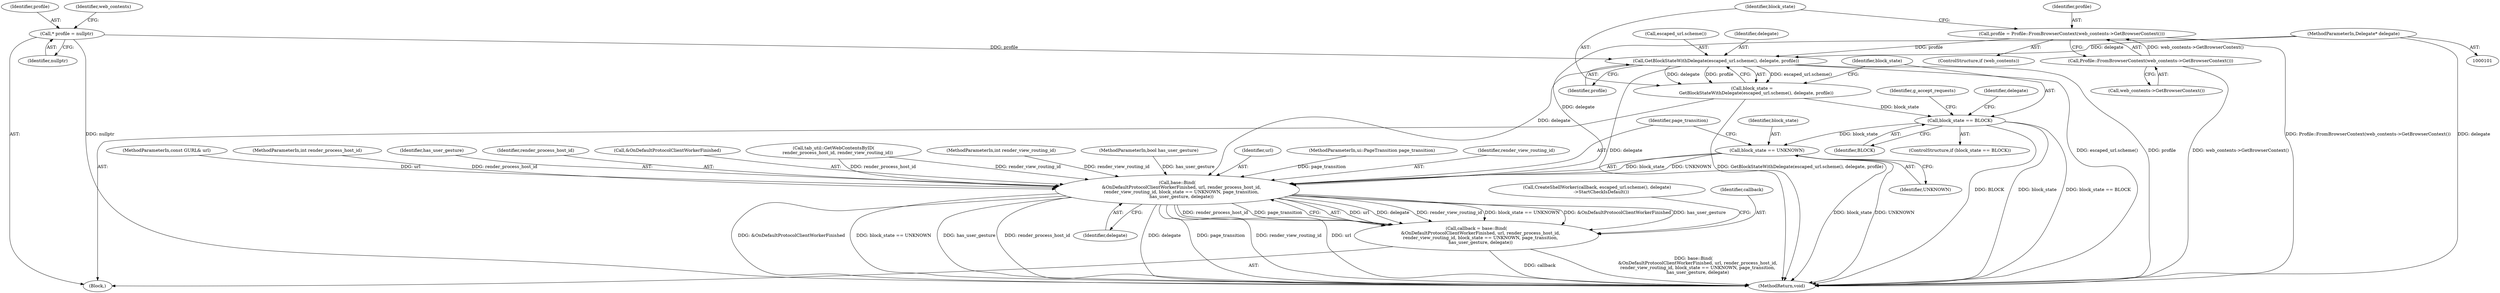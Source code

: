 digraph "1_Chrome_36fd3c9a6ba9fce9dd80c442c3ba5decd8e4c065@pointer" {
"1000136" [label="(Call,GetBlockStateWithDelegate(escaped_url.scheme(), delegate, profile))"];
"1000107" [label="(MethodParameterIn,Delegate* delegate)"];
"1000129" [label="(Call,profile = Profile::FromBrowserContext(web_contents->GetBrowserContext()))"];
"1000131" [label="(Call,Profile::FromBrowserContext(web_contents->GetBrowserContext()))"];
"1000124" [label="(Call,* profile = nullptr)"];
"1000134" [label="(Call,block_state =\n      GetBlockStateWithDelegate(escaped_url.scheme(), delegate, profile))"];
"1000141" [label="(Call,block_state == BLOCK)"];
"1000161" [label="(Call,block_state == UNKNOWN)"];
"1000155" [label="(Call,base::Bind(\n      &OnDefaultProtocolClientWorkerFinished, url, render_process_host_id,\n      render_view_routing_id, block_state == UNKNOWN, page_transition,\n      has_user_gesture, delegate))"];
"1000153" [label="(Call,callback = base::Bind(\n      &OnDefaultProtocolClientWorkerFinished, url, render_process_host_id,\n      render_view_routing_id, block_state == UNKNOWN, page_transition,\n      has_user_gesture, delegate))"];
"1000150" [label="(Identifier,g_accept_requests)"];
"1000155" [label="(Call,base::Bind(\n      &OnDefaultProtocolClientWorkerFinished, url, render_process_host_id,\n      render_view_routing_id, block_state == UNKNOWN, page_transition,\n      has_user_gesture, delegate))"];
"1000143" [label="(Identifier,BLOCK)"];
"1000154" [label="(Identifier,callback)"];
"1000141" [label="(Call,block_state == BLOCK)"];
"1000142" [label="(Identifier,block_state)"];
"1000161" [label="(Call,block_state == UNKNOWN)"];
"1000162" [label="(Identifier,block_state)"];
"1000105" [label="(MethodParameterIn,ui::PageTransition page_transition)"];
"1000128" [label="(Identifier,web_contents)"];
"1000160" [label="(Identifier,render_view_routing_id)"];
"1000159" [label="(Identifier,render_process_host_id)"];
"1000136" [label="(Call,GetBlockStateWithDelegate(escaped_url.scheme(), delegate, profile))"];
"1000166" [label="(Identifier,delegate)"];
"1000139" [label="(Identifier,profile)"];
"1000140" [label="(ControlStructure,if (block_state == BLOCK))"];
"1000131" [label="(Call,Profile::FromBrowserContext(web_contents->GetBrowserContext()))"];
"1000134" [label="(Call,block_state =\n      GetBlockStateWithDelegate(escaped_url.scheme(), delegate, profile))"];
"1000153" [label="(Call,callback = base::Bind(\n      &OnDefaultProtocolClientWorkerFinished, url, render_process_host_id,\n      render_view_routing_id, block_state == UNKNOWN, page_transition,\n      has_user_gesture, delegate))"];
"1000120" [label="(Call,tab_util::GetWebContentsByID(\n      render_process_host_id, render_view_routing_id))"];
"1000130" [label="(Identifier,profile)"];
"1000102" [label="(MethodParameterIn,const GURL& url)"];
"1000103" [label="(MethodParameterIn,int render_process_host_id)"];
"1000135" [label="(Identifier,block_state)"];
"1000107" [label="(MethodParameterIn,Delegate* delegate)"];
"1000165" [label="(Identifier,has_user_gesture)"];
"1000137" [label="(Call,escaped_url.scheme())"];
"1000125" [label="(Identifier,profile)"];
"1000156" [label="(Call,&OnDefaultProtocolClientWorkerFinished)"];
"1000167" [label="(Call,CreateShellWorker(callback, escaped_url.scheme(), delegate)\n      ->StartCheckIsDefault())"];
"1000104" [label="(MethodParameterIn,int render_view_routing_id)"];
"1000138" [label="(Identifier,delegate)"];
"1000126" [label="(Identifier,nullptr)"];
"1000108" [label="(Block,)"];
"1000106" [label="(MethodParameterIn,bool has_user_gesture)"];
"1000124" [label="(Call,* profile = nullptr)"];
"1000158" [label="(Identifier,url)"];
"1000129" [label="(Call,profile = Profile::FromBrowserContext(web_contents->GetBrowserContext()))"];
"1000127" [label="(ControlStructure,if (web_contents))"];
"1000168" [label="(MethodReturn,void)"];
"1000146" [label="(Identifier,delegate)"];
"1000163" [label="(Identifier,UNKNOWN)"];
"1000132" [label="(Call,web_contents->GetBrowserContext())"];
"1000164" [label="(Identifier,page_transition)"];
"1000136" -> "1000134"  [label="AST: "];
"1000136" -> "1000139"  [label="CFG: "];
"1000137" -> "1000136"  [label="AST: "];
"1000138" -> "1000136"  [label="AST: "];
"1000139" -> "1000136"  [label="AST: "];
"1000134" -> "1000136"  [label="CFG: "];
"1000136" -> "1000168"  [label="DDG: profile"];
"1000136" -> "1000168"  [label="DDG: delegate"];
"1000136" -> "1000168"  [label="DDG: escaped_url.scheme()"];
"1000136" -> "1000134"  [label="DDG: escaped_url.scheme()"];
"1000136" -> "1000134"  [label="DDG: delegate"];
"1000136" -> "1000134"  [label="DDG: profile"];
"1000107" -> "1000136"  [label="DDG: delegate"];
"1000129" -> "1000136"  [label="DDG: profile"];
"1000124" -> "1000136"  [label="DDG: profile"];
"1000136" -> "1000155"  [label="DDG: delegate"];
"1000107" -> "1000101"  [label="AST: "];
"1000107" -> "1000168"  [label="DDG: delegate"];
"1000107" -> "1000155"  [label="DDG: delegate"];
"1000129" -> "1000127"  [label="AST: "];
"1000129" -> "1000131"  [label="CFG: "];
"1000130" -> "1000129"  [label="AST: "];
"1000131" -> "1000129"  [label="AST: "];
"1000135" -> "1000129"  [label="CFG: "];
"1000129" -> "1000168"  [label="DDG: Profile::FromBrowserContext(web_contents->GetBrowserContext())"];
"1000131" -> "1000129"  [label="DDG: web_contents->GetBrowserContext()"];
"1000131" -> "1000132"  [label="CFG: "];
"1000132" -> "1000131"  [label="AST: "];
"1000131" -> "1000168"  [label="DDG: web_contents->GetBrowserContext()"];
"1000124" -> "1000108"  [label="AST: "];
"1000124" -> "1000126"  [label="CFG: "];
"1000125" -> "1000124"  [label="AST: "];
"1000126" -> "1000124"  [label="AST: "];
"1000128" -> "1000124"  [label="CFG: "];
"1000124" -> "1000168"  [label="DDG: nullptr"];
"1000134" -> "1000108"  [label="AST: "];
"1000135" -> "1000134"  [label="AST: "];
"1000142" -> "1000134"  [label="CFG: "];
"1000134" -> "1000168"  [label="DDG: GetBlockStateWithDelegate(escaped_url.scheme(), delegate, profile)"];
"1000134" -> "1000141"  [label="DDG: block_state"];
"1000141" -> "1000140"  [label="AST: "];
"1000141" -> "1000143"  [label="CFG: "];
"1000142" -> "1000141"  [label="AST: "];
"1000143" -> "1000141"  [label="AST: "];
"1000146" -> "1000141"  [label="CFG: "];
"1000150" -> "1000141"  [label="CFG: "];
"1000141" -> "1000168"  [label="DDG: block_state"];
"1000141" -> "1000168"  [label="DDG: block_state == BLOCK"];
"1000141" -> "1000168"  [label="DDG: BLOCK"];
"1000141" -> "1000161"  [label="DDG: block_state"];
"1000161" -> "1000155"  [label="AST: "];
"1000161" -> "1000163"  [label="CFG: "];
"1000162" -> "1000161"  [label="AST: "];
"1000163" -> "1000161"  [label="AST: "];
"1000164" -> "1000161"  [label="CFG: "];
"1000161" -> "1000168"  [label="DDG: UNKNOWN"];
"1000161" -> "1000168"  [label="DDG: block_state"];
"1000161" -> "1000155"  [label="DDG: block_state"];
"1000161" -> "1000155"  [label="DDG: UNKNOWN"];
"1000155" -> "1000153"  [label="AST: "];
"1000155" -> "1000166"  [label="CFG: "];
"1000156" -> "1000155"  [label="AST: "];
"1000158" -> "1000155"  [label="AST: "];
"1000159" -> "1000155"  [label="AST: "];
"1000160" -> "1000155"  [label="AST: "];
"1000164" -> "1000155"  [label="AST: "];
"1000165" -> "1000155"  [label="AST: "];
"1000166" -> "1000155"  [label="AST: "];
"1000153" -> "1000155"  [label="CFG: "];
"1000155" -> "1000168"  [label="DDG: render_process_host_id"];
"1000155" -> "1000168"  [label="DDG: delegate"];
"1000155" -> "1000168"  [label="DDG: page_transition"];
"1000155" -> "1000168"  [label="DDG: render_view_routing_id"];
"1000155" -> "1000168"  [label="DDG: url"];
"1000155" -> "1000168"  [label="DDG: &OnDefaultProtocolClientWorkerFinished"];
"1000155" -> "1000168"  [label="DDG: block_state == UNKNOWN"];
"1000155" -> "1000168"  [label="DDG: has_user_gesture"];
"1000155" -> "1000153"  [label="DDG: url"];
"1000155" -> "1000153"  [label="DDG: delegate"];
"1000155" -> "1000153"  [label="DDG: render_view_routing_id"];
"1000155" -> "1000153"  [label="DDG: block_state == UNKNOWN"];
"1000155" -> "1000153"  [label="DDG: &OnDefaultProtocolClientWorkerFinished"];
"1000155" -> "1000153"  [label="DDG: has_user_gesture"];
"1000155" -> "1000153"  [label="DDG: render_process_host_id"];
"1000155" -> "1000153"  [label="DDG: page_transition"];
"1000102" -> "1000155"  [label="DDG: url"];
"1000120" -> "1000155"  [label="DDG: render_process_host_id"];
"1000120" -> "1000155"  [label="DDG: render_view_routing_id"];
"1000103" -> "1000155"  [label="DDG: render_process_host_id"];
"1000104" -> "1000155"  [label="DDG: render_view_routing_id"];
"1000105" -> "1000155"  [label="DDG: page_transition"];
"1000106" -> "1000155"  [label="DDG: has_user_gesture"];
"1000153" -> "1000108"  [label="AST: "];
"1000154" -> "1000153"  [label="AST: "];
"1000167" -> "1000153"  [label="CFG: "];
"1000153" -> "1000168"  [label="DDG: callback"];
"1000153" -> "1000168"  [label="DDG: base::Bind(\n      &OnDefaultProtocolClientWorkerFinished, url, render_process_host_id,\n      render_view_routing_id, block_state == UNKNOWN, page_transition,\n      has_user_gesture, delegate)"];
}
